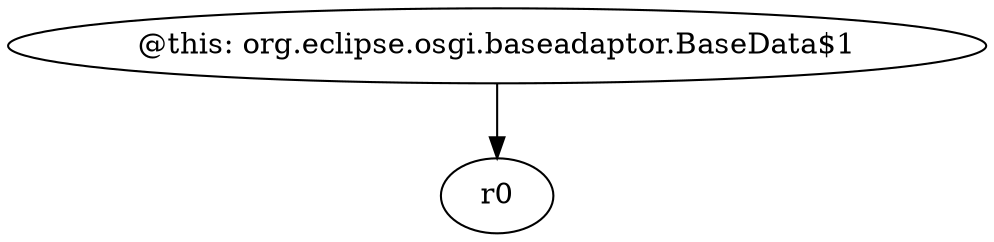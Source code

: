 digraph g {
0[label="@this: org.eclipse.osgi.baseadaptor.BaseData$1"]
1[label="r0"]
0->1[label=""]
}